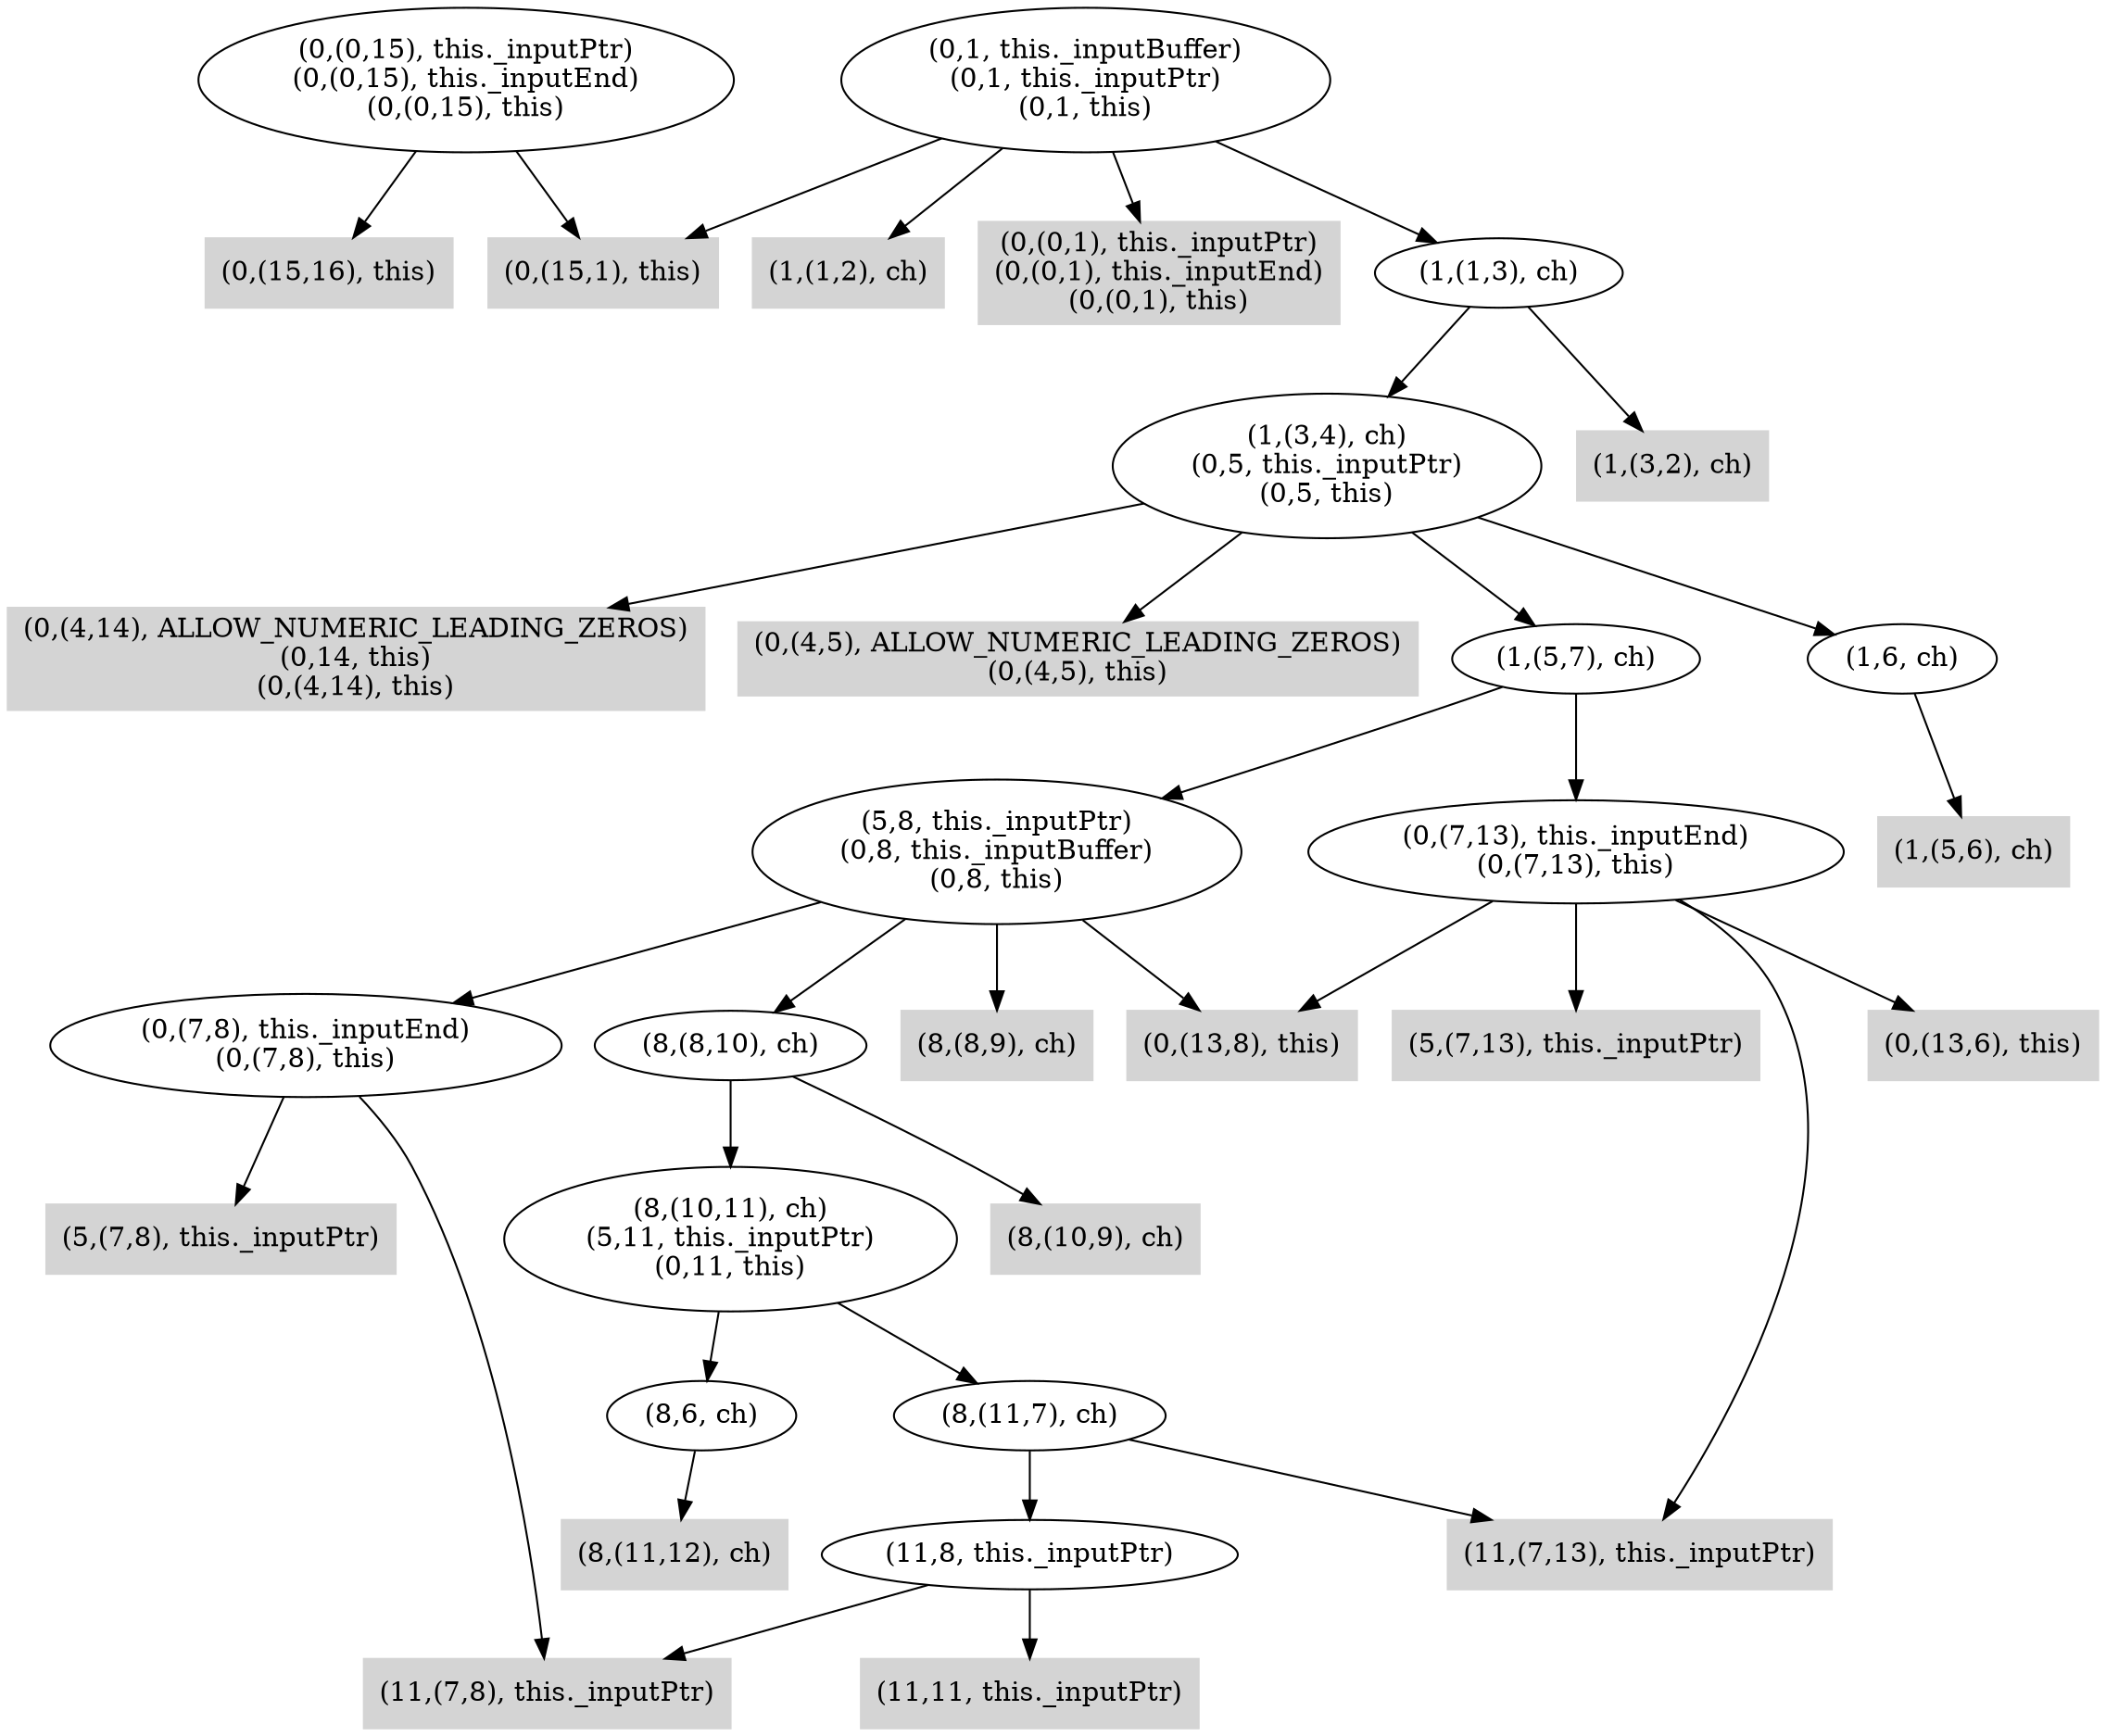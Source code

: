 digraph { 
515 [shape=box,style=filled,color=".0 .0 .83",label="(0,(15,16), this)"];
516 [shape=box,style=filled,color=".0 .0 .83",label="(0,(15,1), this)"];
517 [label="(0,(0,15), this._inputPtr)\n(0,(0,15), this._inputEnd)\n(0,(0,15), this)"];
518 [shape=box,style=filled,color=".0 .0 .83",label="(0,(0,1), this._inputPtr)\n(0,(0,1), this._inputEnd)\n(0,(0,1), this)"];
519 [shape=box,style=filled,color=".0 .0 .83",label="(0,(4,14), ALLOW_NUMERIC_LEADING_ZEROS)\n(0,14, this)\n(0,(4,14), this)"];
520 [shape=box,style=filled,color=".0 .0 .83",label="(0,(4,5), ALLOW_NUMERIC_LEADING_ZEROS)\n(0,(4,5), this)"];
521 [shape=box,style=filled,color=".0 .0 .83",label="(0,(13,8), this)"];
522 [shape=box,style=filled,color=".0 .0 .83",label="(0,(13,6), this)"];
523 [shape=box,style=filled,color=".0 .0 .83",label="(5,(7,13), this._inputPtr)"];
524 [shape=box,style=filled,color=".0 .0 .83",label="(11,(7,13), this._inputPtr)"];
525 [label="(0,(7,13), this._inputEnd)\n(0,(7,13), this)"];
526 [shape=box,style=filled,color=".0 .0 .83",label="(5,(7,8), this._inputPtr)"];
527 [shape=box,style=filled,color=".0 .0 .83",label="(11,(7,8), this._inputPtr)"];
528 [label="(0,(7,8), this._inputEnd)\n(0,(7,8), this)"];
529 [shape=box,style=filled,color=".0 .0 .83",label="(8,(11,12), ch)"];
530 [shape=box,style=filled,color=".0 .0 .83",label="(11,11, this._inputPtr)"];
531 [label="(11,8, this._inputPtr)"];
532 [label="(8,(11,7), ch)"];
533 [label="(8,6, ch)"];
534 [label="(8,(10,11), ch)\n(5,11, this._inputPtr)\n(0,11, this)"];
535 [shape=box,style=filled,color=".0 .0 .83",label="(8,(10,9), ch)"];
536 [label="(8,(8,10), ch)"];
537 [shape=box,style=filled,color=".0 .0 .83",label="(8,(8,9), ch)"];
538 [label="(5,8, this._inputPtr)\n(0,8, this._inputBuffer)\n(0,8, this)"];
539 [label="(1,(5,7), ch)"];
540 [shape=box,style=filled,color=".0 .0 .83",label="(1,(5,6), ch)"];
541 [label="(1,6, ch)"];
542 [label="(1,(3,4), ch)\n(0,5, this._inputPtr)\n(0,5, this)"];
543 [shape=box,style=filled,color=".0 .0 .83",label="(1,(3,2), ch)"];
544 [label="(1,(1,3), ch)"];
545 [shape=box,style=filled,color=".0 .0 .83",label="(1,(1,2), ch)"];
546 [label="(0,1, this._inputBuffer)\n(0,1, this._inputPtr)\n(0,1, this)"];
517 -> 515;
517 -> 516;
525 -> 521;
525 -> 522;
525 -> 523;
525 -> 524;
528 -> 526;
528 -> 527;
531 -> 527;
531 -> 530;
532 -> 524;
532 -> 531;
533 -> 529;
534 -> 532;
534 -> 533;
536 -> 534;
536 -> 535;
538 -> 521;
538 -> 528;
538 -> 536;
538 -> 537;
539 -> 525;
539 -> 538;
541 -> 540;
542 -> 519;
542 -> 520;
542 -> 539;
542 -> 541;
544 -> 542;
544 -> 543;
546 -> 516;
546 -> 518;
546 -> 544;
546 -> 545;
}